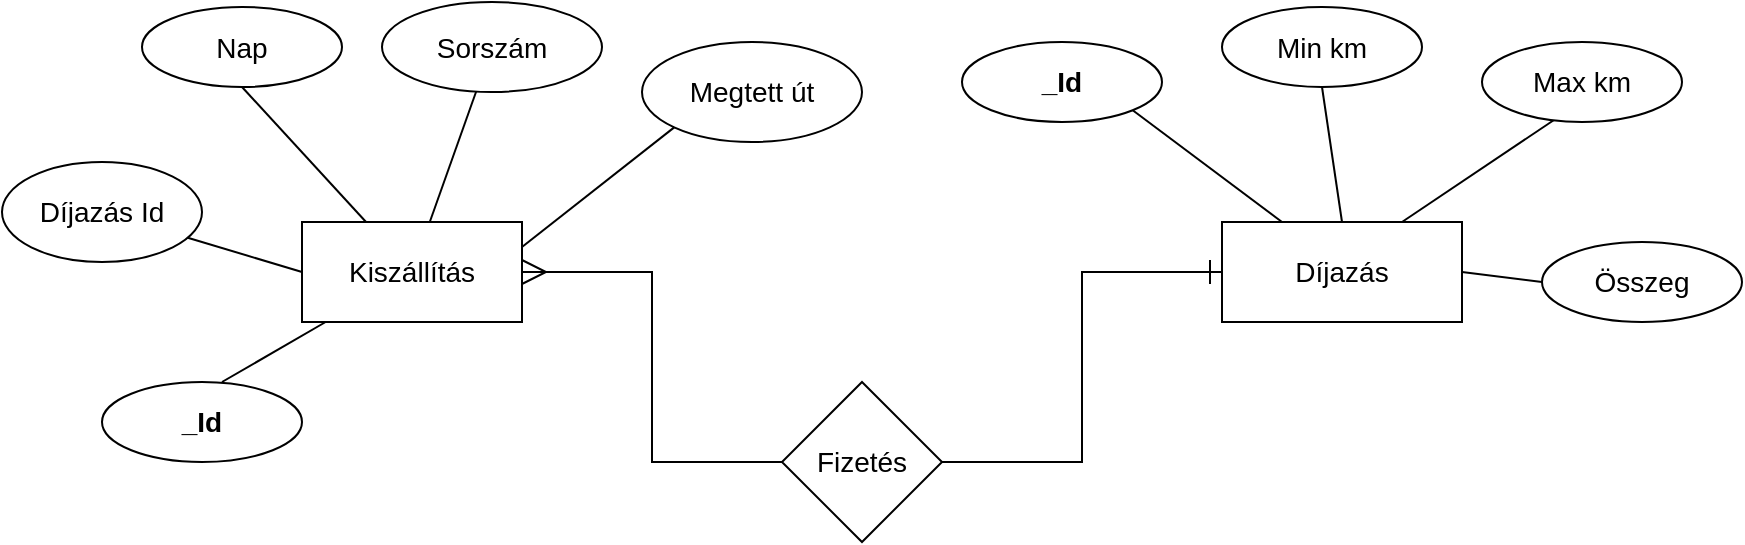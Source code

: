 <mxfile version="20.4.0" type="device"><diagram id="R2lEEEUBdFMjLlhIrx00" name="Page-1"><mxGraphModel dx="1422" dy="762" grid="1" gridSize="10" guides="1" tooltips="1" connect="1" arrows="1" fold="1" page="1" pageScale="1" pageWidth="850" pageHeight="1100" math="0" shadow="0" extFonts="Permanent Marker^https://fonts.googleapis.com/css?family=Permanent+Marker"><root><mxCell id="0"/><mxCell id="1" parent="0"/><mxCell id="Kp3X3O17dTrvOC4vKKKX-7" value="" style="edgeStyle=orthogonalEdgeStyle;rounded=0;orthogonalLoop=1;jettySize=auto;html=1;strokeColor=default;endArrow=none;endFill=0;entryX=0;entryY=0.5;entryDx=0;entryDy=0;startArrow=ERmany;startFill=0;endSize=11;startSize=10;" edge="1" parent="1" source="Kp3X3O17dTrvOC4vKKKX-1" target="Kp3X3O17dTrvOC4vKKKX-6"><mxGeometry relative="1" as="geometry"/></mxCell><mxCell id="Kp3X3O17dTrvOC4vKKKX-18" style="rounded=0;orthogonalLoop=1;jettySize=auto;html=1;entryX=0.5;entryY=1;entryDx=0;entryDy=0;strokeColor=default;fontSize=14;endArrow=none;endFill=0;" edge="1" parent="1" source="Kp3X3O17dTrvOC4vKKKX-1" target="Kp3X3O17dTrvOC4vKKKX-2"><mxGeometry relative="1" as="geometry"/></mxCell><mxCell id="Kp3X3O17dTrvOC4vKKKX-19" style="edgeStyle=none;rounded=0;orthogonalLoop=1;jettySize=auto;html=1;strokeColor=default;fontSize=14;endArrow=none;endFill=0;" edge="1" parent="1" source="Kp3X3O17dTrvOC4vKKKX-1"><mxGeometry relative="1" as="geometry"><mxPoint x="130" y="220" as="targetPoint"/></mxGeometry></mxCell><mxCell id="Kp3X3O17dTrvOC4vKKKX-20" value="" style="edgeStyle=none;rounded=0;orthogonalLoop=1;jettySize=auto;html=1;strokeColor=default;fontSize=14;endArrow=none;endFill=0;" edge="1" parent="1" source="Kp3X3O17dTrvOC4vKKKX-1" target="Kp3X3O17dTrvOC4vKKKX-3"><mxGeometry relative="1" as="geometry"/></mxCell><mxCell id="Kp3X3O17dTrvOC4vKKKX-21" style="edgeStyle=none;rounded=0;orthogonalLoop=1;jettySize=auto;html=1;exitX=1;exitY=0.25;exitDx=0;exitDy=0;entryX=0;entryY=1;entryDx=0;entryDy=0;strokeColor=default;fontSize=14;endArrow=none;endFill=0;" edge="1" parent="1" source="Kp3X3O17dTrvOC4vKKKX-1" target="Kp3X3O17dTrvOC4vKKKX-4"><mxGeometry relative="1" as="geometry"/></mxCell><mxCell id="Kp3X3O17dTrvOC4vKKKX-22" style="edgeStyle=none;rounded=0;orthogonalLoop=1;jettySize=auto;html=1;exitX=0;exitY=0.5;exitDx=0;exitDy=0;strokeColor=default;fontSize=14;endArrow=none;endFill=0;" edge="1" parent="1" source="Kp3X3O17dTrvOC4vKKKX-1" target="Kp3X3O17dTrvOC4vKKKX-14"><mxGeometry relative="1" as="geometry"/></mxCell><mxCell id="Kp3X3O17dTrvOC4vKKKX-1" value="&lt;font style=&quot;font-size: 14px;&quot;&gt;Kiszállítás&lt;/font&gt;" style="rounded=0;whiteSpace=wrap;html=1;" vertex="1" parent="1"><mxGeometry x="170" y="140" width="110" height="50" as="geometry"/></mxCell><mxCell id="Kp3X3O17dTrvOC4vKKKX-2" value="&lt;font style=&quot;font-size: 14px;&quot;&gt;Nap&lt;/font&gt;" style="ellipse;whiteSpace=wrap;html=1;" vertex="1" parent="1"><mxGeometry x="90" y="32.5" width="100" height="40" as="geometry"/></mxCell><mxCell id="Kp3X3O17dTrvOC4vKKKX-3" value="&lt;font style=&quot;font-size: 14px;&quot;&gt;Sorszám&lt;/font&gt;" style="ellipse;whiteSpace=wrap;html=1;" vertex="1" parent="1"><mxGeometry x="210" y="30" width="110" height="45" as="geometry"/></mxCell><mxCell id="Kp3X3O17dTrvOC4vKKKX-4" value="&lt;font style=&quot;font-size: 14px;&quot;&gt;Megtett út&lt;/font&gt;" style="ellipse;whiteSpace=wrap;html=1;" vertex="1" parent="1"><mxGeometry x="340" y="50" width="110" height="50" as="geometry"/></mxCell><mxCell id="Kp3X3O17dTrvOC4vKKKX-23" style="edgeStyle=none;rounded=0;orthogonalLoop=1;jettySize=auto;html=1;exitX=0.25;exitY=0;exitDx=0;exitDy=0;entryX=1;entryY=1;entryDx=0;entryDy=0;strokeColor=default;fontSize=14;endArrow=none;endFill=0;" edge="1" parent="1" source="Kp3X3O17dTrvOC4vKKKX-5" target="Kp3X3O17dTrvOC4vKKKX-12"><mxGeometry relative="1" as="geometry"/></mxCell><mxCell id="Kp3X3O17dTrvOC4vKKKX-24" style="edgeStyle=none;rounded=0;orthogonalLoop=1;jettySize=auto;html=1;exitX=0.5;exitY=0;exitDx=0;exitDy=0;entryX=0.5;entryY=1;entryDx=0;entryDy=0;strokeColor=default;fontSize=14;endArrow=none;endFill=0;" edge="1" parent="1" source="Kp3X3O17dTrvOC4vKKKX-5" target="Kp3X3O17dTrvOC4vKKKX-10"><mxGeometry relative="1" as="geometry"/></mxCell><mxCell id="Kp3X3O17dTrvOC4vKKKX-25" style="edgeStyle=none;rounded=0;orthogonalLoop=1;jettySize=auto;html=1;exitX=0.75;exitY=0;exitDx=0;exitDy=0;entryX=0.36;entryY=0.975;entryDx=0;entryDy=0;entryPerimeter=0;strokeColor=default;fontSize=14;endArrow=none;endFill=0;" edge="1" parent="1" source="Kp3X3O17dTrvOC4vKKKX-5" target="Kp3X3O17dTrvOC4vKKKX-11"><mxGeometry relative="1" as="geometry"/></mxCell><mxCell id="Kp3X3O17dTrvOC4vKKKX-26" style="edgeStyle=none;rounded=0;orthogonalLoop=1;jettySize=auto;html=1;exitX=1;exitY=0.5;exitDx=0;exitDy=0;entryX=0;entryY=0.5;entryDx=0;entryDy=0;strokeColor=default;fontSize=14;endArrow=none;endFill=0;" edge="1" parent="1" source="Kp3X3O17dTrvOC4vKKKX-5" target="Kp3X3O17dTrvOC4vKKKX-15"><mxGeometry relative="1" as="geometry"/></mxCell><mxCell id="Kp3X3O17dTrvOC4vKKKX-5" value="&lt;font style=&quot;font-size: 14px;&quot;&gt;Díjazás&lt;/font&gt;" style="rounded=0;whiteSpace=wrap;html=1;" vertex="1" parent="1"><mxGeometry x="630" y="140" width="120" height="50" as="geometry"/></mxCell><mxCell id="Kp3X3O17dTrvOC4vKKKX-8" style="edgeStyle=orthogonalEdgeStyle;rounded=0;orthogonalLoop=1;jettySize=auto;html=1;endArrow=ERone;endFill=0;entryX=0;entryY=0.5;entryDx=0;entryDy=0;startArrow=none;startFill=0;startSize=10;endSize=10;" edge="1" parent="1" source="Kp3X3O17dTrvOC4vKKKX-6" target="Kp3X3O17dTrvOC4vKKKX-5"><mxGeometry relative="1" as="geometry"/></mxCell><mxCell id="Kp3X3O17dTrvOC4vKKKX-6" value="&lt;font style=&quot;font-size: 14px;&quot;&gt;Fizetés&lt;/font&gt;" style="rhombus;whiteSpace=wrap;html=1;" vertex="1" parent="1"><mxGeometry x="410" y="220" width="80" height="80" as="geometry"/></mxCell><mxCell id="Kp3X3O17dTrvOC4vKKKX-10" value="&lt;font style=&quot;font-size: 14px;&quot;&gt;Min km&lt;/font&gt;" style="ellipse;whiteSpace=wrap;html=1;align=center;" vertex="1" parent="1"><mxGeometry x="630" y="32.5" width="100" height="40" as="geometry"/></mxCell><mxCell id="Kp3X3O17dTrvOC4vKKKX-11" value="&lt;font style=&quot;font-size: 14px;&quot;&gt;Max km&lt;/font&gt;" style="ellipse;whiteSpace=wrap;html=1;align=center;" vertex="1" parent="1"><mxGeometry x="760" y="50" width="100" height="40" as="geometry"/></mxCell><mxCell id="Kp3X3O17dTrvOC4vKKKX-12" value="&lt;b&gt;&lt;font style=&quot;font-size: 14px;&quot;&gt;_Id&lt;/font&gt;&lt;/b&gt;" style="ellipse;whiteSpace=wrap;html=1;align=center;" vertex="1" parent="1"><mxGeometry x="500" y="50" width="100" height="40" as="geometry"/></mxCell><mxCell id="Kp3X3O17dTrvOC4vKKKX-13" value="&lt;b&gt;&lt;font style=&quot;font-size: 14px;&quot;&gt;_Id&lt;/font&gt;&lt;/b&gt;" style="ellipse;whiteSpace=wrap;html=1;align=center;" vertex="1" parent="1"><mxGeometry x="70" y="220" width="100" height="40" as="geometry"/></mxCell><mxCell id="Kp3X3O17dTrvOC4vKKKX-14" value="&lt;font style=&quot;font-size: 14px;&quot;&gt;Díjazás Id&lt;/font&gt;" style="ellipse;whiteSpace=wrap;html=1;align=center;" vertex="1" parent="1"><mxGeometry x="20" y="110" width="100" height="50" as="geometry"/></mxCell><mxCell id="Kp3X3O17dTrvOC4vKKKX-15" value="&lt;font style=&quot;font-size: 14px;&quot;&gt;Összeg&lt;/font&gt;" style="ellipse;whiteSpace=wrap;html=1;align=center;" vertex="1" parent="1"><mxGeometry x="790" y="150" width="100" height="40" as="geometry"/></mxCell></root></mxGraphModel></diagram></mxfile>